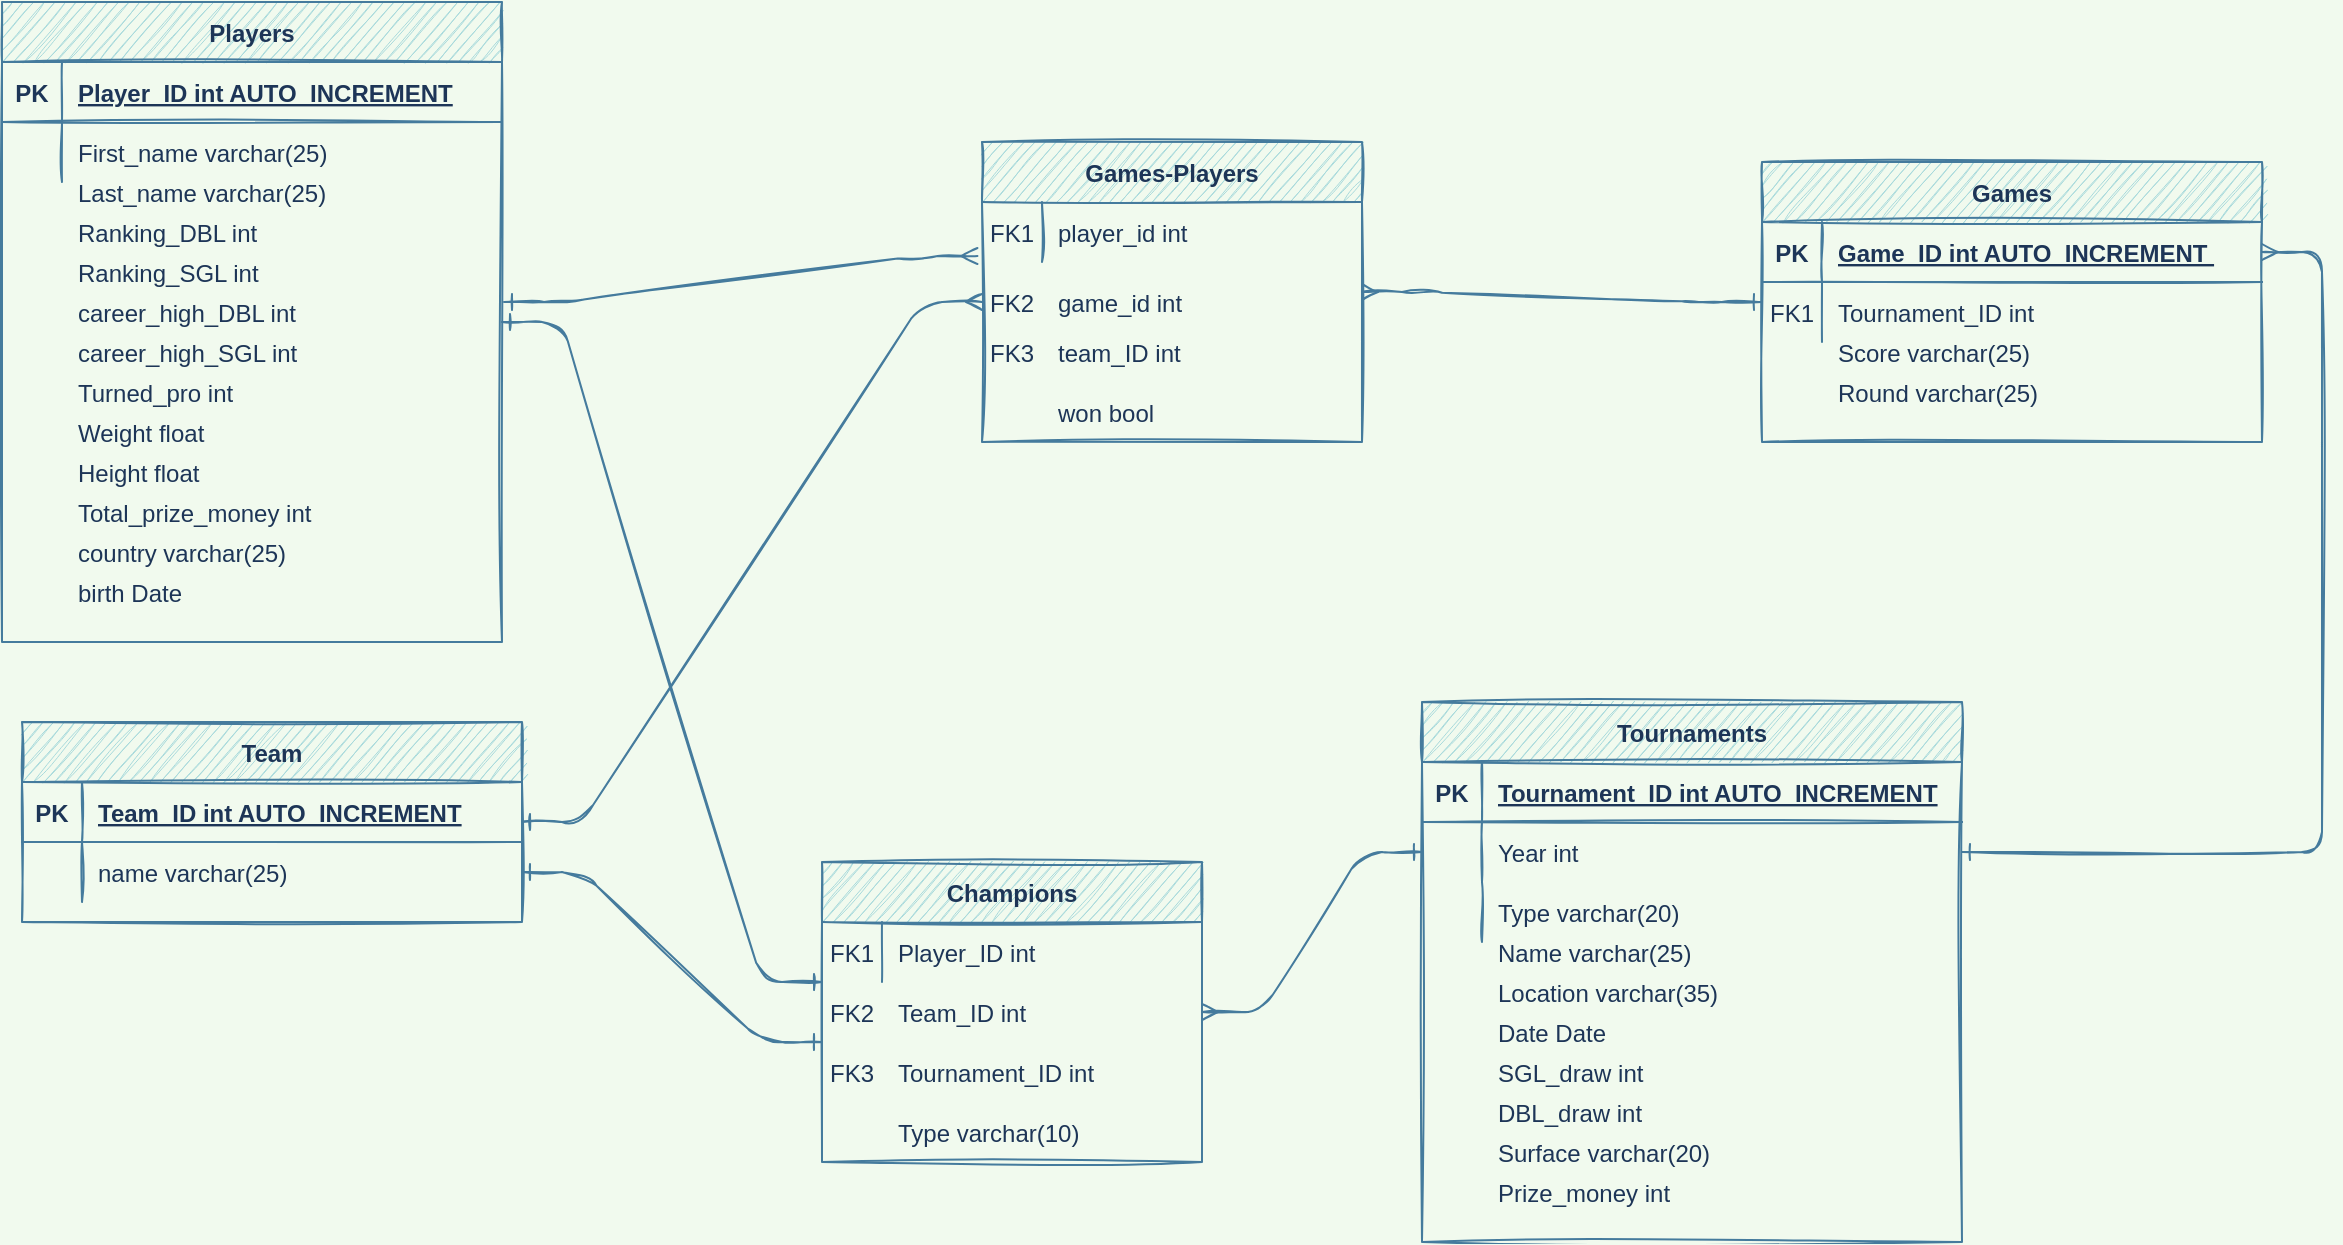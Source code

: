 <mxfile version="13.9.8" type="device"><diagram id="R2lEEEUBdFMjLlhIrx00" name="Page-1"><mxGraphModel dx="1718" dy="1550" grid="1" gridSize="10" guides="1" tooltips="1" connect="1" arrows="1" fold="1" page="1" pageScale="1" pageWidth="850" pageHeight="1100" background="#F1FAEE" math="0" shadow="0" extFonts="Permanent Marker^https://fonts.googleapis.com/css?family=Permanent+Marker"><root><mxCell id="0"/><mxCell id="1" parent="0"/><mxCell id="C-vyLk0tnHw3VtMMgP7b-12" value="" style="edgeStyle=entityRelationEdgeStyle;endArrow=ERone;startArrow=ERmany;endFill=0;startFill=0;sketch=1;strokeWidth=1;labelBackgroundColor=#F1FAEE;strokeColor=#457B9D;fontColor=#1D3557;" parent="1" source="C-vyLk0tnHw3VtMMgP7b-3" target="C-vyLk0tnHw3VtMMgP7b-17" edge="1"><mxGeometry width="100" height="100" relative="1" as="geometry"><mxPoint x="400" y="180" as="sourcePoint"/><mxPoint x="460" y="205" as="targetPoint"/></mxGeometry></mxCell><mxCell id="C-vyLk0tnHw3VtMMgP7b-2" value="Games" style="shape=table;startSize=30;container=1;collapsible=1;childLayout=tableLayout;fixedRows=1;rowLines=0;fontStyle=1;align=center;resizeLast=1;sketch=1;fillColor=#A8DADC;strokeColor=#457B9D;fontColor=#1D3557;" parent="1" vertex="1"><mxGeometry x="650" y="40" width="250" height="140" as="geometry"/></mxCell><mxCell id="C-vyLk0tnHw3VtMMgP7b-3" value="" style="shape=partialRectangle;collapsible=0;dropTarget=0;pointerEvents=0;fillColor=none;points=[[0,0.5],[1,0.5]];portConstraint=eastwest;top=0;left=0;right=0;bottom=1;sketch=1;strokeColor=#457B9D;fontColor=#1D3557;" parent="C-vyLk0tnHw3VtMMgP7b-2" vertex="1"><mxGeometry y="30" width="250" height="30" as="geometry"/></mxCell><mxCell id="C-vyLk0tnHw3VtMMgP7b-4" value="PK" style="shape=partialRectangle;overflow=hidden;connectable=0;fillColor=none;top=0;left=0;bottom=0;right=0;fontStyle=1;sketch=1;strokeColor=#457B9D;fontColor=#1D3557;" parent="C-vyLk0tnHw3VtMMgP7b-3" vertex="1"><mxGeometry width="30" height="30" as="geometry"/></mxCell><mxCell id="C-vyLk0tnHw3VtMMgP7b-5" value="Game_ID int AUTO_INCREMENT " style="shape=partialRectangle;overflow=hidden;connectable=0;fillColor=none;top=0;left=0;bottom=0;right=0;align=left;spacingLeft=6;fontStyle=5;sketch=1;strokeColor=#457B9D;fontColor=#1D3557;" parent="C-vyLk0tnHw3VtMMgP7b-3" vertex="1"><mxGeometry x="30" width="220" height="30" as="geometry"/></mxCell><mxCell id="C-vyLk0tnHw3VtMMgP7b-6" value="" style="shape=partialRectangle;collapsible=0;dropTarget=0;pointerEvents=0;fillColor=none;points=[[0,0.5],[1,0.5]];portConstraint=eastwest;top=0;left=0;right=0;bottom=0;sketch=1;strokeColor=#457B9D;fontColor=#1D3557;" parent="C-vyLk0tnHw3VtMMgP7b-2" vertex="1"><mxGeometry y="60" width="250" height="30" as="geometry"/></mxCell><mxCell id="C-vyLk0tnHw3VtMMgP7b-7" value="" style="shape=partialRectangle;overflow=hidden;connectable=0;fillColor=none;top=0;left=0;bottom=0;right=0;sketch=1;strokeColor=#457B9D;fontColor=#1D3557;" parent="C-vyLk0tnHw3VtMMgP7b-6" vertex="1"><mxGeometry width="30" height="30" as="geometry"/></mxCell><mxCell id="C-vyLk0tnHw3VtMMgP7b-8" value="" style="shape=partialRectangle;overflow=hidden;connectable=0;fillColor=none;top=0;left=0;bottom=0;right=0;align=left;spacingLeft=6;sketch=1;strokeColor=#457B9D;fontColor=#1D3557;" parent="C-vyLk0tnHw3VtMMgP7b-6" vertex="1"><mxGeometry x="30" width="220" height="30" as="geometry"/></mxCell><mxCell id="C-vyLk0tnHw3VtMMgP7b-13" value="Tournaments" style="shape=table;startSize=30;container=1;collapsible=1;childLayout=tableLayout;fixedRows=1;rowLines=0;fontStyle=1;align=center;resizeLast=1;sketch=1;fillColor=#A8DADC;strokeColor=#457B9D;fontColor=#1D3557;" parent="1" vertex="1"><mxGeometry x="480" y="310" width="270" height="270" as="geometry"/></mxCell><mxCell id="C-vyLk0tnHw3VtMMgP7b-14" value="" style="shape=partialRectangle;collapsible=0;dropTarget=0;pointerEvents=0;fillColor=none;points=[[0,0.5],[1,0.5]];portConstraint=eastwest;top=0;left=0;right=0;bottom=1;sketch=1;strokeColor=#457B9D;fontColor=#1D3557;" parent="C-vyLk0tnHw3VtMMgP7b-13" vertex="1"><mxGeometry y="30" width="270" height="30" as="geometry"/></mxCell><mxCell id="C-vyLk0tnHw3VtMMgP7b-15" value="PK" style="shape=partialRectangle;overflow=hidden;connectable=0;fillColor=none;top=0;left=0;bottom=0;right=0;fontStyle=1;sketch=1;strokeColor=#457B9D;fontColor=#1D3557;" parent="C-vyLk0tnHw3VtMMgP7b-14" vertex="1"><mxGeometry width="30" height="30" as="geometry"/></mxCell><mxCell id="C-vyLk0tnHw3VtMMgP7b-16" value="Tournament_ID int AUTO_INCREMENT" style="shape=partialRectangle;overflow=hidden;connectable=0;fillColor=none;top=0;left=0;bottom=0;right=0;align=left;spacingLeft=6;fontStyle=5;sketch=1;strokeColor=#457B9D;fontColor=#1D3557;" parent="C-vyLk0tnHw3VtMMgP7b-14" vertex="1"><mxGeometry x="30" width="240" height="30" as="geometry"/></mxCell><mxCell id="C-vyLk0tnHw3VtMMgP7b-17" value="" style="shape=partialRectangle;collapsible=0;dropTarget=0;pointerEvents=0;fillColor=none;points=[[0,0.5],[1,0.5]];portConstraint=eastwest;top=0;left=0;right=0;bottom=0;sketch=1;strokeColor=#457B9D;fontColor=#1D3557;" parent="C-vyLk0tnHw3VtMMgP7b-13" vertex="1"><mxGeometry y="60" width="270" height="30" as="geometry"/></mxCell><mxCell id="C-vyLk0tnHw3VtMMgP7b-18" value="" style="shape=partialRectangle;overflow=hidden;connectable=0;fillColor=none;top=0;left=0;bottom=0;right=0;sketch=1;strokeColor=#457B9D;fontColor=#1D3557;" parent="C-vyLk0tnHw3VtMMgP7b-17" vertex="1"><mxGeometry width="30" height="30" as="geometry"/></mxCell><mxCell id="C-vyLk0tnHw3VtMMgP7b-19" value="Year int" style="shape=partialRectangle;overflow=hidden;connectable=0;fillColor=none;top=0;left=0;bottom=0;right=0;align=left;spacingLeft=6;sketch=1;strokeColor=#457B9D;fontColor=#1D3557;" parent="C-vyLk0tnHw3VtMMgP7b-17" vertex="1"><mxGeometry x="30" width="240" height="30" as="geometry"/></mxCell><mxCell id="C-vyLk0tnHw3VtMMgP7b-20" value="" style="shape=partialRectangle;collapsible=0;dropTarget=0;pointerEvents=0;fillColor=none;points=[[0,0.5],[1,0.5]];portConstraint=eastwest;top=0;left=0;right=0;bottom=0;sketch=1;strokeColor=#457B9D;fontColor=#1D3557;" parent="C-vyLk0tnHw3VtMMgP7b-13" vertex="1"><mxGeometry y="90" width="270" height="30" as="geometry"/></mxCell><mxCell id="C-vyLk0tnHw3VtMMgP7b-21" value="" style="shape=partialRectangle;overflow=hidden;connectable=0;fillColor=none;top=0;left=0;bottom=0;right=0;sketch=1;strokeColor=#457B9D;fontColor=#1D3557;" parent="C-vyLk0tnHw3VtMMgP7b-20" vertex="1"><mxGeometry width="30" height="30" as="geometry"/></mxCell><mxCell id="C-vyLk0tnHw3VtMMgP7b-22" value="Type varchar(20)" style="shape=partialRectangle;overflow=hidden;connectable=0;fillColor=none;top=0;left=0;bottom=0;right=0;align=left;spacingLeft=6;sketch=1;strokeColor=#457B9D;fontColor=#1D3557;" parent="C-vyLk0tnHw3VtMMgP7b-20" vertex="1"><mxGeometry x="30" width="240" height="30" as="geometry"/></mxCell><mxCell id="C-vyLk0tnHw3VtMMgP7b-23" value="Players" style="shape=table;startSize=30;container=1;collapsible=1;childLayout=tableLayout;fixedRows=1;rowLines=0;fontStyle=1;align=center;resizeLast=1;sketch=1;fillColor=#A8DADC;strokeColor=#457B9D;fontColor=#1D3557;" parent="1" vertex="1"><mxGeometry x="-230" y="-40" width="250" height="320" as="geometry"/></mxCell><mxCell id="C-vyLk0tnHw3VtMMgP7b-24" value="" style="shape=partialRectangle;collapsible=0;dropTarget=0;pointerEvents=0;fillColor=none;points=[[0,0.5],[1,0.5]];portConstraint=eastwest;top=0;left=0;right=0;bottom=1;sketch=1;strokeColor=#457B9D;fontColor=#1D3557;" parent="C-vyLk0tnHw3VtMMgP7b-23" vertex="1"><mxGeometry y="30" width="250" height="30" as="geometry"/></mxCell><mxCell id="C-vyLk0tnHw3VtMMgP7b-25" value="PK" style="shape=partialRectangle;overflow=hidden;connectable=0;fillColor=none;top=0;left=0;bottom=0;right=0;fontStyle=1;sketch=1;strokeColor=#457B9D;fontColor=#1D3557;" parent="C-vyLk0tnHw3VtMMgP7b-24" vertex="1"><mxGeometry width="30" height="30" as="geometry"/></mxCell><mxCell id="C-vyLk0tnHw3VtMMgP7b-26" value="Player_ID int AUTO_INCREMENT" style="shape=partialRectangle;overflow=hidden;connectable=0;fillColor=none;top=0;left=0;bottom=0;right=0;align=left;spacingLeft=6;fontStyle=5;sketch=1;strokeColor=#457B9D;fontColor=#1D3557;" parent="C-vyLk0tnHw3VtMMgP7b-24" vertex="1"><mxGeometry x="30" width="220" height="30" as="geometry"/></mxCell><mxCell id="C-vyLk0tnHw3VtMMgP7b-27" value="" style="shape=partialRectangle;collapsible=0;dropTarget=0;pointerEvents=0;fillColor=none;points=[[0,0.5],[1,0.5]];portConstraint=eastwest;top=0;left=0;right=0;bottom=0;sketch=1;strokeColor=#457B9D;fontColor=#1D3557;" parent="C-vyLk0tnHw3VtMMgP7b-23" vertex="1"><mxGeometry y="60" width="250" height="30" as="geometry"/></mxCell><mxCell id="C-vyLk0tnHw3VtMMgP7b-28" value="" style="shape=partialRectangle;overflow=hidden;connectable=0;fillColor=none;top=0;left=0;bottom=0;right=0;sketch=1;strokeColor=#457B9D;fontColor=#1D3557;" parent="C-vyLk0tnHw3VtMMgP7b-27" vertex="1"><mxGeometry width="30" height="30" as="geometry"/></mxCell><mxCell id="C-vyLk0tnHw3VtMMgP7b-29" value="First_name varchar(25)" style="shape=partialRectangle;overflow=hidden;connectable=0;fillColor=none;top=0;left=0;bottom=0;right=0;align=left;spacingLeft=6;sketch=1;strokeColor=#457B9D;fontColor=#1D3557;" parent="C-vyLk0tnHw3VtMMgP7b-27" vertex="1"><mxGeometry x="30" width="220" height="30" as="geometry"/></mxCell><mxCell id="0_o2RdnDyyFpROtAYi94-8" value="Games-Players" style="shape=table;startSize=30;container=1;collapsible=1;childLayout=tableLayout;fixedRows=1;rowLines=0;fontStyle=1;align=center;resizeLast=1;sketch=1;fillColor=#A8DADC;strokeColor=#457B9D;fontColor=#1D3557;" parent="1" vertex="1"><mxGeometry x="260" y="30" width="190" height="150" as="geometry"/></mxCell><mxCell id="0_o2RdnDyyFpROtAYi94-12" value="" style="shape=partialRectangle;collapsible=0;dropTarget=0;pointerEvents=0;fillColor=none;points=[[0,0.5],[1,0.5]];portConstraint=eastwest;top=0;left=0;right=0;bottom=0;sketch=1;strokeColor=#457B9D;fontColor=#1D3557;" parent="0_o2RdnDyyFpROtAYi94-8" vertex="1"><mxGeometry y="30" width="190" height="30" as="geometry"/></mxCell><mxCell id="0_o2RdnDyyFpROtAYi94-13" value="" style="shape=partialRectangle;overflow=hidden;connectable=0;fillColor=none;top=0;left=0;bottom=0;right=0;sketch=1;strokeColor=#457B9D;fontColor=#1D3557;" parent="0_o2RdnDyyFpROtAYi94-12" vertex="1"><mxGeometry width="30" height="30" as="geometry"/></mxCell><mxCell id="0_o2RdnDyyFpROtAYi94-14" value="player_id int" style="shape=partialRectangle;overflow=hidden;connectable=0;fillColor=none;top=0;left=0;bottom=0;right=0;align=left;spacingLeft=6;sketch=1;strokeColor=#457B9D;fontColor=#1D3557;" parent="0_o2RdnDyyFpROtAYi94-12" vertex="1"><mxGeometry x="30" width="160" height="30" as="geometry"/></mxCell><mxCell id="0_o2RdnDyyFpROtAYi94-16" value="" style="edgeStyle=entityRelationEdgeStyle;endArrow=ERmany;startArrow=ERone;endFill=0;startFill=0;sketch=1;strokeWidth=1;labelBackgroundColor=#F1FAEE;strokeColor=#457B9D;fontColor=#1D3557;entryX=-0.012;entryY=0.9;entryDx=0;entryDy=0;entryPerimeter=0;" parent="1" target="0_o2RdnDyyFpROtAYi94-12" edge="1"><mxGeometry width="100" height="100" relative="1" as="geometry"><mxPoint x="21" y="110" as="sourcePoint"/><mxPoint x="550" y="200" as="targetPoint"/></mxGeometry></mxCell><mxCell id="0_o2RdnDyyFpROtAYi94-17" value="game_id int" style="shape=partialRectangle;overflow=hidden;connectable=0;fillColor=none;top=0;left=0;bottom=0;right=0;align=left;spacingLeft=6;sketch=1;strokeColor=#457B9D;fontColor=#1D3557;" parent="1" vertex="1"><mxGeometry x="290" y="95" width="150" height="30" as="geometry"/></mxCell><mxCell id="0_o2RdnDyyFpROtAYi94-18" value="FK1" style="shape=partialRectangle;overflow=hidden;connectable=0;fillColor=none;top=0;left=0;bottom=0;right=0;sketch=1;strokeColor=#457B9D;fontColor=#1D3557;" parent="1" vertex="1"><mxGeometry x="260" y="60" width="30" height="30" as="geometry"/></mxCell><mxCell id="0_o2RdnDyyFpROtAYi94-19" value="FK2" style="shape=partialRectangle;overflow=hidden;connectable=0;fillColor=none;top=0;left=0;bottom=0;right=0;sketch=1;strokeColor=#457B9D;fontColor=#1D3557;" parent="1" vertex="1"><mxGeometry x="260" y="95" width="30" height="30" as="geometry"/></mxCell><mxCell id="0_o2RdnDyyFpROtAYi94-22" value="Round varchar(25)" style="shape=partialRectangle;overflow=hidden;connectable=0;fillColor=none;top=0;left=0;bottom=0;right=0;align=left;spacingLeft=6;sketch=1;strokeColor=#457B9D;fontColor=#1D3557;" parent="1" vertex="1"><mxGeometry x="680" y="140" width="220" height="30" as="geometry"/></mxCell><mxCell id="0_o2RdnDyyFpROtAYi94-23" value="" style="shape=partialRectangle;collapsible=0;dropTarget=0;pointerEvents=0;fillColor=none;points=[[0,0.5],[1,0.5]];portConstraint=eastwest;top=0;left=0;right=0;bottom=0;sketch=1;strokeColor=#457B9D;fontColor=#1D3557;" parent="1" vertex="1"><mxGeometry x="-230" y="40" width="250" height="30" as="geometry"/></mxCell><mxCell id="0_o2RdnDyyFpROtAYi94-24" value="" style="shape=partialRectangle;overflow=hidden;connectable=0;fillColor=none;top=0;left=0;bottom=0;right=0;sketch=1;strokeColor=#457B9D;fontColor=#1D3557;" parent="0_o2RdnDyyFpROtAYi94-23" vertex="1"><mxGeometry width="30" height="30" as="geometry"/></mxCell><mxCell id="0_o2RdnDyyFpROtAYi94-25" value="Last_name varchar(25)" style="shape=partialRectangle;overflow=hidden;connectable=0;fillColor=none;top=0;left=0;bottom=0;right=0;align=left;spacingLeft=6;sketch=1;strokeColor=#457B9D;fontColor=#1D3557;" parent="0_o2RdnDyyFpROtAYi94-23" vertex="1"><mxGeometry x="30" width="220" height="30" as="geometry"/></mxCell><mxCell id="0_o2RdnDyyFpROtAYi94-26" value="Ranking_DBL int" style="shape=partialRectangle;overflow=hidden;connectable=0;fillColor=none;top=0;left=0;bottom=0;right=0;align=left;spacingLeft=6;sketch=1;strokeColor=#457B9D;fontColor=#1D3557;" parent="1" vertex="1"><mxGeometry x="-200" y="60" width="220" height="30" as="geometry"/></mxCell><mxCell id="0_o2RdnDyyFpROtAYi94-27" value="Ranking_SGL int" style="shape=partialRectangle;overflow=hidden;connectable=0;fillColor=none;top=0;left=0;bottom=0;right=0;align=left;spacingLeft=6;sketch=1;strokeColor=#457B9D;fontColor=#1D3557;" parent="1" vertex="1"><mxGeometry x="-200" y="80" width="220" height="30" as="geometry"/></mxCell><mxCell id="0_o2RdnDyyFpROtAYi94-28" value="career_high_DBL int" style="shape=partialRectangle;overflow=hidden;connectable=0;fillColor=none;top=0;left=0;bottom=0;right=0;align=left;spacingLeft=6;sketch=1;strokeColor=#457B9D;fontColor=#1D3557;" parent="1" vertex="1"><mxGeometry x="-200" y="100" width="220" height="30" as="geometry"/></mxCell><mxCell id="0_o2RdnDyyFpROtAYi94-29" value="career_high_SGL int" style="shape=partialRectangle;overflow=hidden;connectable=0;fillColor=none;top=0;left=0;bottom=0;right=0;align=left;spacingLeft=6;sketch=1;strokeColor=#457B9D;fontColor=#1D3557;" parent="1" vertex="1"><mxGeometry x="-200" y="120" width="220" height="30" as="geometry"/></mxCell><mxCell id="0_o2RdnDyyFpROtAYi94-30" value="Turned_pro int" style="shape=partialRectangle;overflow=hidden;connectable=0;fillColor=none;top=0;left=0;bottom=0;right=0;align=left;spacingLeft=6;sketch=1;strokeColor=#457B9D;fontColor=#1D3557;" parent="1" vertex="1"><mxGeometry x="-200" y="140" width="220" height="30" as="geometry"/></mxCell><mxCell id="0_o2RdnDyyFpROtAYi94-31" value="Weight float" style="shape=partialRectangle;overflow=hidden;connectable=0;fillColor=none;top=0;left=0;bottom=0;right=0;align=left;spacingLeft=6;sketch=1;strokeColor=#457B9D;fontColor=#1D3557;" parent="1" vertex="1"><mxGeometry x="-200" y="160" width="220" height="30" as="geometry"/></mxCell><mxCell id="0_o2RdnDyyFpROtAYi94-32" value="Height float" style="shape=partialRectangle;overflow=hidden;connectable=0;fillColor=none;top=0;left=0;bottom=0;right=0;align=left;spacingLeft=6;sketch=1;strokeColor=#457B9D;fontColor=#1D3557;" parent="1" vertex="1"><mxGeometry x="-200" y="180" width="220" height="30" as="geometry"/></mxCell><mxCell id="0_o2RdnDyyFpROtAYi94-33" value="Total_prize_money int" style="shape=partialRectangle;overflow=hidden;connectable=0;fillColor=none;top=0;left=0;bottom=0;right=0;align=left;spacingLeft=6;sketch=1;strokeColor=#457B9D;fontColor=#1D3557;" parent="1" vertex="1"><mxGeometry x="-200" y="200" width="220" height="30" as="geometry"/></mxCell><mxCell id="0_o2RdnDyyFpROtAYi94-34" value="Score varchar(25)" style="shape=partialRectangle;overflow=hidden;connectable=0;fillColor=none;top=0;left=0;bottom=0;right=0;align=left;spacingLeft=6;sketch=1;strokeColor=#457B9D;fontColor=#1D3557;" parent="1" vertex="1"><mxGeometry x="680" y="120" width="220" height="30" as="geometry"/></mxCell><mxCell id="0_o2RdnDyyFpROtAYi94-35" value="Tournament_ID int" style="shape=partialRectangle;overflow=hidden;connectable=0;fillColor=none;top=0;left=0;bottom=0;right=0;align=left;spacingLeft=6;sketch=1;strokeColor=#457B9D;fontColor=#1D3557;" parent="1" vertex="1"><mxGeometry x="680" y="100" width="220" height="30" as="geometry"/></mxCell><mxCell id="0_o2RdnDyyFpROtAYi94-36" value="FK1" style="shape=partialRectangle;overflow=hidden;connectable=0;fillColor=none;top=0;left=0;bottom=0;right=0;sketch=1;strokeColor=#457B9D;fontColor=#1D3557;" parent="1" vertex="1"><mxGeometry x="650" y="100" width="30" height="30" as="geometry"/></mxCell><mxCell id="0_o2RdnDyyFpROtAYi94-40" value="" style="shape=partialRectangle;collapsible=0;dropTarget=0;pointerEvents=0;fillColor=none;points=[[0,0.5],[1,0.5]];portConstraint=eastwest;top=0;left=0;right=0;bottom=0;sketch=1;strokeColor=#457B9D;fontColor=#1D3557;" parent="1" vertex="1"><mxGeometry x="480" y="420" width="270" height="30" as="geometry"/></mxCell><mxCell id="0_o2RdnDyyFpROtAYi94-41" value="" style="shape=partialRectangle;overflow=hidden;connectable=0;fillColor=none;top=0;left=0;bottom=0;right=0;sketch=1;strokeColor=#457B9D;fontColor=#1D3557;" parent="0_o2RdnDyyFpROtAYi94-40" vertex="1"><mxGeometry width="30" height="30" as="geometry"/></mxCell><mxCell id="0_o2RdnDyyFpROtAYi94-42" value="Name varchar(25)" style="shape=partialRectangle;overflow=hidden;connectable=0;fillColor=none;top=0;left=0;bottom=0;right=0;align=left;spacingLeft=6;sketch=1;strokeColor=#457B9D;fontColor=#1D3557;" parent="0_o2RdnDyyFpROtAYi94-40" vertex="1"><mxGeometry x="30" width="240" height="30" as="geometry"/></mxCell><mxCell id="0_o2RdnDyyFpROtAYi94-43" value="" style="shape=partialRectangle;collapsible=0;dropTarget=0;pointerEvents=0;fillColor=none;points=[[0,0.5],[1,0.5]];portConstraint=eastwest;top=0;left=0;right=0;bottom=0;sketch=1;strokeColor=#457B9D;fontColor=#1D3557;" parent="1" vertex="1"><mxGeometry x="480" y="440" width="270" height="30" as="geometry"/></mxCell><mxCell id="0_o2RdnDyyFpROtAYi94-44" value="" style="shape=partialRectangle;overflow=hidden;connectable=0;fillColor=none;top=0;left=0;bottom=0;right=0;sketch=1;strokeColor=#457B9D;fontColor=#1D3557;" parent="0_o2RdnDyyFpROtAYi94-43" vertex="1"><mxGeometry width="30" height="30" as="geometry"/></mxCell><mxCell id="0_o2RdnDyyFpROtAYi94-45" value="Location varchar(35)" style="shape=partialRectangle;overflow=hidden;connectable=0;fillColor=none;top=0;left=0;bottom=0;right=0;align=left;spacingLeft=6;sketch=1;strokeColor=#457B9D;fontColor=#1D3557;" parent="0_o2RdnDyyFpROtAYi94-43" vertex="1"><mxGeometry x="30" width="240" height="30" as="geometry"/></mxCell><mxCell id="0_o2RdnDyyFpROtAYi94-46" value="" style="shape=partialRectangle;collapsible=0;dropTarget=0;pointerEvents=0;fillColor=none;points=[[0,0.5],[1,0.5]];portConstraint=eastwest;top=0;left=0;right=0;bottom=0;sketch=1;strokeColor=#457B9D;fontColor=#1D3557;" parent="1" vertex="1"><mxGeometry x="480" y="460" width="270" height="30" as="geometry"/></mxCell><mxCell id="0_o2RdnDyyFpROtAYi94-47" value="" style="shape=partialRectangle;overflow=hidden;connectable=0;fillColor=none;top=0;left=0;bottom=0;right=0;sketch=1;strokeColor=#457B9D;fontColor=#1D3557;" parent="0_o2RdnDyyFpROtAYi94-46" vertex="1"><mxGeometry width="30" height="30" as="geometry"/></mxCell><mxCell id="0_o2RdnDyyFpROtAYi94-48" value="Date Date" style="shape=partialRectangle;overflow=hidden;connectable=0;fillColor=none;top=0;left=0;bottom=0;right=0;align=left;spacingLeft=6;sketch=1;strokeColor=#457B9D;fontColor=#1D3557;" parent="0_o2RdnDyyFpROtAYi94-46" vertex="1"><mxGeometry x="30" width="240" height="30" as="geometry"/></mxCell><mxCell id="0_o2RdnDyyFpROtAYi94-49" value="" style="shape=partialRectangle;collapsible=0;dropTarget=0;pointerEvents=0;fillColor=none;points=[[0,0.5],[1,0.5]];portConstraint=eastwest;top=0;left=0;right=0;bottom=0;sketch=1;strokeColor=#457B9D;fontColor=#1D3557;" parent="1" vertex="1"><mxGeometry x="480" y="480" width="270" height="30" as="geometry"/></mxCell><mxCell id="0_o2RdnDyyFpROtAYi94-50" value="" style="shape=partialRectangle;overflow=hidden;connectable=0;fillColor=none;top=0;left=0;bottom=0;right=0;sketch=1;strokeColor=#457B9D;fontColor=#1D3557;" parent="0_o2RdnDyyFpROtAYi94-49" vertex="1"><mxGeometry width="30" height="30" as="geometry"/></mxCell><mxCell id="0_o2RdnDyyFpROtAYi94-51" value="SGL_draw int" style="shape=partialRectangle;overflow=hidden;connectable=0;fillColor=none;top=0;left=0;bottom=0;right=0;align=left;spacingLeft=6;sketch=1;strokeColor=#457B9D;fontColor=#1D3557;" parent="0_o2RdnDyyFpROtAYi94-49" vertex="1"><mxGeometry x="30" width="240" height="30" as="geometry"/></mxCell><mxCell id="0_o2RdnDyyFpROtAYi94-52" value="DBL_draw int" style="shape=partialRectangle;overflow=hidden;connectable=0;fillColor=none;top=0;left=0;bottom=0;right=0;align=left;spacingLeft=6;sketch=1;strokeColor=#457B9D;fontColor=#1D3557;" parent="1" vertex="1"><mxGeometry x="510" y="500" width="240" height="30" as="geometry"/></mxCell><mxCell id="0_o2RdnDyyFpROtAYi94-53" value="Surface varchar(20)" style="shape=partialRectangle;overflow=hidden;connectable=0;fillColor=none;top=0;left=0;bottom=0;right=0;align=left;spacingLeft=6;sketch=1;strokeColor=#457B9D;fontColor=#1D3557;" parent="1" vertex="1"><mxGeometry x="510" y="520" width="240" height="30" as="geometry"/></mxCell><mxCell id="0_o2RdnDyyFpROtAYi94-54" value="Prize_money int" style="shape=partialRectangle;overflow=hidden;connectable=0;fillColor=none;top=0;left=0;bottom=0;right=0;align=left;spacingLeft=6;sketch=1;strokeColor=#457B9D;fontColor=#1D3557;" parent="1" vertex="1"><mxGeometry x="510" y="540" width="240" height="30" as="geometry"/></mxCell><mxCell id="0_o2RdnDyyFpROtAYi94-58" value="Champions" style="shape=table;startSize=30;container=1;collapsible=1;childLayout=tableLayout;fixedRows=1;rowLines=0;fontStyle=1;align=center;resizeLast=1;sketch=1;fillColor=#A8DADC;strokeColor=#457B9D;fontColor=#1D3557;" parent="1" vertex="1"><mxGeometry x="180" y="390" width="190" height="150" as="geometry"/></mxCell><mxCell id="0_o2RdnDyyFpROtAYi94-59" value="" style="shape=partialRectangle;collapsible=0;dropTarget=0;pointerEvents=0;fillColor=none;points=[[0,0.5],[1,0.5]];portConstraint=eastwest;top=0;left=0;right=0;bottom=0;sketch=1;strokeColor=#457B9D;fontColor=#1D3557;" parent="0_o2RdnDyyFpROtAYi94-58" vertex="1"><mxGeometry y="30" width="190" height="30" as="geometry"/></mxCell><mxCell id="0_o2RdnDyyFpROtAYi94-60" value="" style="shape=partialRectangle;overflow=hidden;connectable=0;fillColor=none;top=0;left=0;bottom=0;right=0;sketch=1;strokeColor=#457B9D;fontColor=#1D3557;" parent="0_o2RdnDyyFpROtAYi94-59" vertex="1"><mxGeometry width="30" height="30" as="geometry"/></mxCell><mxCell id="0_o2RdnDyyFpROtAYi94-61" value="Player_ID int" style="shape=partialRectangle;overflow=hidden;connectable=0;fillColor=none;top=0;left=0;bottom=0;right=0;align=left;spacingLeft=6;sketch=1;strokeColor=#457B9D;fontColor=#1D3557;" parent="0_o2RdnDyyFpROtAYi94-59" vertex="1"><mxGeometry x="30" width="160" height="30" as="geometry"/></mxCell><mxCell id="0_o2RdnDyyFpROtAYi94-62" value="FK1" style="shape=partialRectangle;overflow=hidden;connectable=0;fillColor=none;top=0;left=0;bottom=0;right=0;sketch=1;strokeColor=#457B9D;fontColor=#1D3557;" parent="1" vertex="1"><mxGeometry x="180" y="420" width="30" height="30" as="geometry"/></mxCell><mxCell id="0_o2RdnDyyFpROtAYi94-63" value="FK2" style="shape=partialRectangle;overflow=hidden;connectable=0;fillColor=none;top=0;left=0;bottom=0;right=0;sketch=1;strokeColor=#457B9D;fontColor=#1D3557;" parent="1" vertex="1"><mxGeometry x="180" y="450" width="30" height="30" as="geometry"/></mxCell><mxCell id="0_o2RdnDyyFpROtAYi94-64" value="" style="edgeStyle=entityRelationEdgeStyle;endArrow=ERone;startArrow=ERone;endFill=0;startFill=0;sketch=1;strokeWidth=1;labelBackgroundColor=#F1FAEE;strokeColor=#457B9D;fontColor=#1D3557;" parent="1" edge="1"><mxGeometry width="100" height="100" relative="1" as="geometry"><mxPoint x="20" y="120" as="sourcePoint"/><mxPoint x="180" y="450" as="targetPoint"/></mxGeometry></mxCell><mxCell id="0_o2RdnDyyFpROtAYi94-67" value="" style="edgeStyle=entityRelationEdgeStyle;endArrow=ERone;startArrow=ERmany;endFill=0;startFill=0;sketch=1;strokeWidth=1;labelBackgroundColor=#F1FAEE;strokeColor=#457B9D;fontColor=#1D3557;entryX=0;entryY=0.5;entryDx=0;entryDy=0;exitX=1;exitY=0.5;exitDx=0;exitDy=0;" parent="1" source="0_o2RdnDyyFpROtAYi94-58" target="C-vyLk0tnHw3VtMMgP7b-17" edge="1"><mxGeometry width="100" height="100" relative="1" as="geometry"><mxPoint x="300" y="210" as="sourcePoint"/><mxPoint x="190" y="460" as="targetPoint"/></mxGeometry></mxCell><mxCell id="0_o2RdnDyyFpROtAYi94-68" value="Tournament_ID int" style="shape=partialRectangle;overflow=hidden;connectable=0;fillColor=none;top=0;left=0;bottom=0;right=0;align=left;spacingLeft=6;sketch=1;strokeColor=#457B9D;fontColor=#1D3557;" parent="1" vertex="1"><mxGeometry x="210" y="480" width="160" height="30" as="geometry"/></mxCell><mxCell id="0_o2RdnDyyFpROtAYi94-69" value="Type varchar(10)" style="shape=partialRectangle;overflow=hidden;connectable=0;fillColor=none;top=0;left=0;bottom=0;right=0;align=left;spacingLeft=6;sketch=1;strokeColor=#457B9D;fontColor=#1D3557;" parent="1" vertex="1"><mxGeometry x="210" y="510" width="160" height="30" as="geometry"/></mxCell><mxCell id="dhLOd6V9TbR8GDLdA3Uo-3" value="" style="edgeStyle=entityRelationEdgeStyle;endArrow=ERone;startArrow=ERmany;endFill=0;startFill=0;sketch=1;strokeWidth=1;labelBackgroundColor=#F1FAEE;strokeColor=#457B9D;fontColor=#1D3557;exitX=1;exitY=0.5;exitDx=0;exitDy=0;" edge="1" parent="1" source="0_o2RdnDyyFpROtAYi94-8"><mxGeometry width="100" height="100" relative="1" as="geometry"><mxPoint x="510" y="170" as="sourcePoint"/><mxPoint x="650" y="110" as="targetPoint"/></mxGeometry></mxCell><mxCell id="dhLOd6V9TbR8GDLdA3Uo-5" value="won bool" style="shape=partialRectangle;overflow=hidden;connectable=0;fillColor=none;top=0;left=0;bottom=0;right=0;align=left;spacingLeft=6;sketch=1;strokeColor=#457B9D;fontColor=#1D3557;" vertex="1" parent="1"><mxGeometry x="290" y="150" width="150" height="30" as="geometry"/></mxCell><mxCell id="dhLOd6V9TbR8GDLdA3Uo-6" value="country varchar(25)" style="shape=partialRectangle;overflow=hidden;connectable=0;fillColor=none;top=0;left=0;bottom=0;right=0;align=left;spacingLeft=6;sketch=1;strokeColor=#457B9D;fontColor=#1D3557;" vertex="1" parent="1"><mxGeometry x="-200" y="220" width="220" height="30" as="geometry"/></mxCell><mxCell id="dhLOd6V9TbR8GDLdA3Uo-7" value="birth Date" style="shape=partialRectangle;overflow=hidden;connectable=0;fillColor=none;top=0;left=0;bottom=0;right=0;align=left;spacingLeft=6;sketch=1;strokeColor=#457B9D;fontColor=#1D3557;" vertex="1" parent="1"><mxGeometry x="-200" y="240" width="220" height="30" as="geometry"/></mxCell><mxCell id="dhLOd6V9TbR8GDLdA3Uo-8" value="Team" style="shape=table;startSize=30;container=1;collapsible=1;childLayout=tableLayout;fixedRows=1;rowLines=0;fontStyle=1;align=center;resizeLast=1;sketch=1;fillColor=#A8DADC;strokeColor=#457B9D;fontColor=#1D3557;" vertex="1" parent="1"><mxGeometry x="-220" y="320" width="250" height="100" as="geometry"/></mxCell><mxCell id="dhLOd6V9TbR8GDLdA3Uo-9" value="" style="shape=partialRectangle;collapsible=0;dropTarget=0;pointerEvents=0;fillColor=none;points=[[0,0.5],[1,0.5]];portConstraint=eastwest;top=0;left=0;right=0;bottom=1;sketch=1;strokeColor=#457B9D;fontColor=#1D3557;" vertex="1" parent="dhLOd6V9TbR8GDLdA3Uo-8"><mxGeometry y="30" width="250" height="30" as="geometry"/></mxCell><mxCell id="dhLOd6V9TbR8GDLdA3Uo-10" value="PK" style="shape=partialRectangle;overflow=hidden;connectable=0;fillColor=none;top=0;left=0;bottom=0;right=0;fontStyle=1;sketch=1;strokeColor=#457B9D;fontColor=#1D3557;" vertex="1" parent="dhLOd6V9TbR8GDLdA3Uo-9"><mxGeometry width="30" height="30" as="geometry"/></mxCell><mxCell id="dhLOd6V9TbR8GDLdA3Uo-11" value="Team_ID int AUTO_INCREMENT" style="shape=partialRectangle;overflow=hidden;connectable=0;fillColor=none;top=0;left=0;bottom=0;right=0;align=left;spacingLeft=6;fontStyle=5;sketch=1;strokeColor=#457B9D;fontColor=#1D3557;" vertex="1" parent="dhLOd6V9TbR8GDLdA3Uo-9"><mxGeometry x="30" width="220" height="30" as="geometry"/></mxCell><mxCell id="dhLOd6V9TbR8GDLdA3Uo-12" value="" style="shape=partialRectangle;collapsible=0;dropTarget=0;pointerEvents=0;fillColor=none;points=[[0,0.5],[1,0.5]];portConstraint=eastwest;top=0;left=0;right=0;bottom=0;sketch=1;strokeColor=#457B9D;fontColor=#1D3557;" vertex="1" parent="dhLOd6V9TbR8GDLdA3Uo-8"><mxGeometry y="60" width="250" height="30" as="geometry"/></mxCell><mxCell id="dhLOd6V9TbR8GDLdA3Uo-13" value="" style="shape=partialRectangle;overflow=hidden;connectable=0;fillColor=none;top=0;left=0;bottom=0;right=0;sketch=1;strokeColor=#457B9D;fontColor=#1D3557;" vertex="1" parent="dhLOd6V9TbR8GDLdA3Uo-12"><mxGeometry width="30" height="30" as="geometry"/></mxCell><mxCell id="dhLOd6V9TbR8GDLdA3Uo-14" value="name varchar(25)" style="shape=partialRectangle;overflow=hidden;connectable=0;fillColor=none;top=0;left=0;bottom=0;right=0;align=left;spacingLeft=6;sketch=1;strokeColor=#457B9D;fontColor=#1D3557;" vertex="1" parent="dhLOd6V9TbR8GDLdA3Uo-12"><mxGeometry x="30" width="220" height="30" as="geometry"/></mxCell><mxCell id="dhLOd6V9TbR8GDLdA3Uo-15" value="" style="edgeStyle=entityRelationEdgeStyle;endArrow=ERone;startArrow=ERone;endFill=0;startFill=0;sketch=1;strokeWidth=1;labelBackgroundColor=#F1FAEE;strokeColor=#457B9D;fontColor=#1D3557;exitX=1;exitY=0.5;exitDx=0;exitDy=0;" edge="1" parent="1" source="dhLOd6V9TbR8GDLdA3Uo-12"><mxGeometry width="100" height="100" relative="1" as="geometry"><mxPoint x="30" y="130" as="sourcePoint"/><mxPoint x="180" y="480" as="targetPoint"/></mxGeometry></mxCell><mxCell id="dhLOd6V9TbR8GDLdA3Uo-16" value="Team_ID int" style="shape=partialRectangle;overflow=hidden;connectable=0;fillColor=none;top=0;left=0;bottom=0;right=0;align=left;spacingLeft=6;sketch=1;strokeColor=#457B9D;fontColor=#1D3557;" vertex="1" parent="1"><mxGeometry x="210" y="450" width="160" height="30" as="geometry"/></mxCell><mxCell id="dhLOd6V9TbR8GDLdA3Uo-17" value="FK3" style="shape=partialRectangle;overflow=hidden;connectable=0;fillColor=none;top=0;left=0;bottom=0;right=0;sketch=1;strokeColor=#457B9D;fontColor=#1D3557;" vertex="1" parent="1"><mxGeometry x="180" y="480" width="30" height="30" as="geometry"/></mxCell><mxCell id="dhLOd6V9TbR8GDLdA3Uo-18" value="team_ID int" style="shape=partialRectangle;overflow=hidden;connectable=0;fillColor=none;top=0;left=0;bottom=0;right=0;align=left;spacingLeft=6;sketch=1;strokeColor=#457B9D;fontColor=#1D3557;" vertex="1" parent="1"><mxGeometry x="290" y="120" width="150" height="30" as="geometry"/></mxCell><mxCell id="dhLOd6V9TbR8GDLdA3Uo-19" value="FK3" style="shape=partialRectangle;overflow=hidden;connectable=0;fillColor=none;top=0;left=0;bottom=0;right=0;sketch=1;strokeColor=#457B9D;fontColor=#1D3557;" vertex="1" parent="1"><mxGeometry x="260" y="120" width="30" height="30" as="geometry"/></mxCell><mxCell id="dhLOd6V9TbR8GDLdA3Uo-20" value="" style="edgeStyle=entityRelationEdgeStyle;endArrow=ERmany;startArrow=ERone;endFill=0;startFill=0;sketch=1;strokeWidth=1;labelBackgroundColor=#F1FAEE;strokeColor=#457B9D;fontColor=#1D3557;" edge="1" parent="1" source="dhLOd6V9TbR8GDLdA3Uo-8"><mxGeometry width="100" height="100" relative="1" as="geometry"><mxPoint x="31" y="120" as="sourcePoint"/><mxPoint x="260" y="110" as="targetPoint"/></mxGeometry></mxCell></root></mxGraphModel></diagram></mxfile>